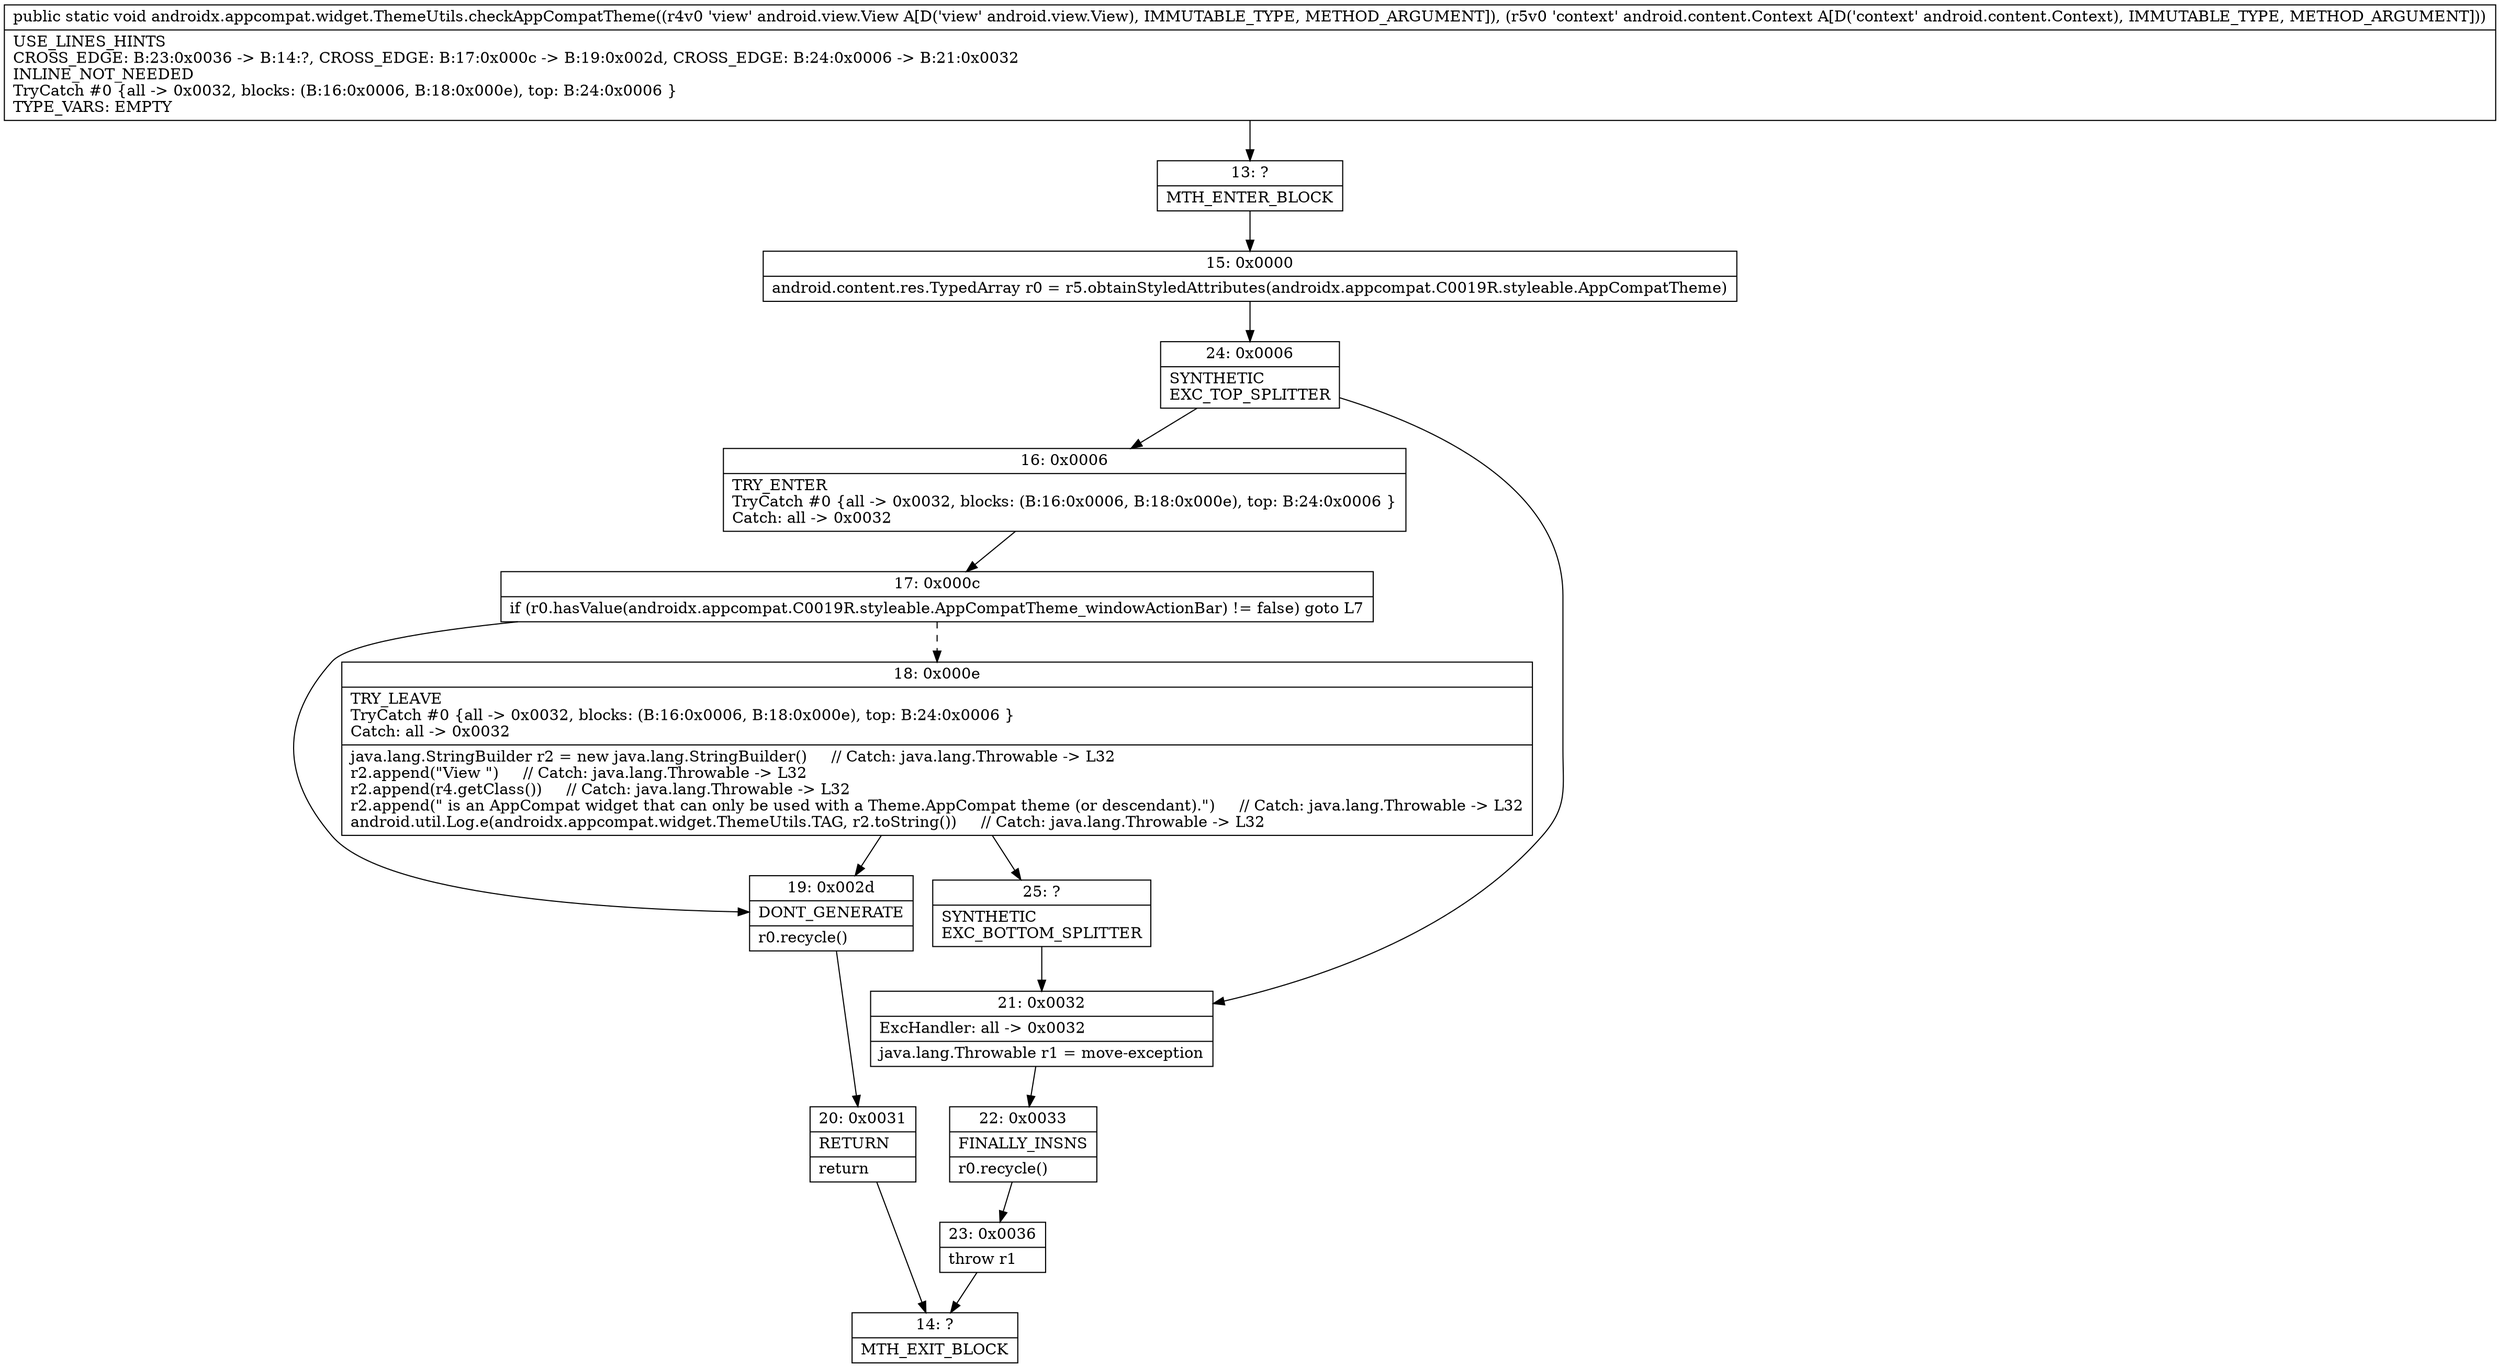 digraph "CFG forandroidx.appcompat.widget.ThemeUtils.checkAppCompatTheme(Landroid\/view\/View;Landroid\/content\/Context;)V" {
Node_13 [shape=record,label="{13\:\ ?|MTH_ENTER_BLOCK\l}"];
Node_15 [shape=record,label="{15\:\ 0x0000|android.content.res.TypedArray r0 = r5.obtainStyledAttributes(androidx.appcompat.C0019R.styleable.AppCompatTheme)\l}"];
Node_24 [shape=record,label="{24\:\ 0x0006|SYNTHETIC\lEXC_TOP_SPLITTER\l}"];
Node_16 [shape=record,label="{16\:\ 0x0006|TRY_ENTER\lTryCatch #0 \{all \-\> 0x0032, blocks: (B:16:0x0006, B:18:0x000e), top: B:24:0x0006 \}\lCatch: all \-\> 0x0032\l}"];
Node_17 [shape=record,label="{17\:\ 0x000c|if (r0.hasValue(androidx.appcompat.C0019R.styleable.AppCompatTheme_windowActionBar) != false) goto L7\l}"];
Node_18 [shape=record,label="{18\:\ 0x000e|TRY_LEAVE\lTryCatch #0 \{all \-\> 0x0032, blocks: (B:16:0x0006, B:18:0x000e), top: B:24:0x0006 \}\lCatch: all \-\> 0x0032\l|java.lang.StringBuilder r2 = new java.lang.StringBuilder()     \/\/ Catch: java.lang.Throwable \-\> L32\lr2.append(\"View \")     \/\/ Catch: java.lang.Throwable \-\> L32\lr2.append(r4.getClass())     \/\/ Catch: java.lang.Throwable \-\> L32\lr2.append(\" is an AppCompat widget that can only be used with a Theme.AppCompat theme (or descendant).\")     \/\/ Catch: java.lang.Throwable \-\> L32\landroid.util.Log.e(androidx.appcompat.widget.ThemeUtils.TAG, r2.toString())     \/\/ Catch: java.lang.Throwable \-\> L32\l}"];
Node_25 [shape=record,label="{25\:\ ?|SYNTHETIC\lEXC_BOTTOM_SPLITTER\l}"];
Node_19 [shape=record,label="{19\:\ 0x002d|DONT_GENERATE\l|r0.recycle()\l}"];
Node_20 [shape=record,label="{20\:\ 0x0031|RETURN\l|return\l}"];
Node_14 [shape=record,label="{14\:\ ?|MTH_EXIT_BLOCK\l}"];
Node_21 [shape=record,label="{21\:\ 0x0032|ExcHandler: all \-\> 0x0032\l|java.lang.Throwable r1 = move\-exception\l}"];
Node_22 [shape=record,label="{22\:\ 0x0033|FINALLY_INSNS\l|r0.recycle()\l}"];
Node_23 [shape=record,label="{23\:\ 0x0036|throw r1\l}"];
MethodNode[shape=record,label="{public static void androidx.appcompat.widget.ThemeUtils.checkAppCompatTheme((r4v0 'view' android.view.View A[D('view' android.view.View), IMMUTABLE_TYPE, METHOD_ARGUMENT]), (r5v0 'context' android.content.Context A[D('context' android.content.Context), IMMUTABLE_TYPE, METHOD_ARGUMENT]))  | USE_LINES_HINTS\lCROSS_EDGE: B:23:0x0036 \-\> B:14:?, CROSS_EDGE: B:17:0x000c \-\> B:19:0x002d, CROSS_EDGE: B:24:0x0006 \-\> B:21:0x0032\lINLINE_NOT_NEEDED\lTryCatch #0 \{all \-\> 0x0032, blocks: (B:16:0x0006, B:18:0x000e), top: B:24:0x0006 \}\lTYPE_VARS: EMPTY\l}"];
MethodNode -> Node_13;Node_13 -> Node_15;
Node_15 -> Node_24;
Node_24 -> Node_16;
Node_24 -> Node_21;
Node_16 -> Node_17;
Node_17 -> Node_18[style=dashed];
Node_17 -> Node_19;
Node_18 -> Node_19;
Node_18 -> Node_25;
Node_25 -> Node_21;
Node_19 -> Node_20;
Node_20 -> Node_14;
Node_21 -> Node_22;
Node_22 -> Node_23;
Node_23 -> Node_14;
}

